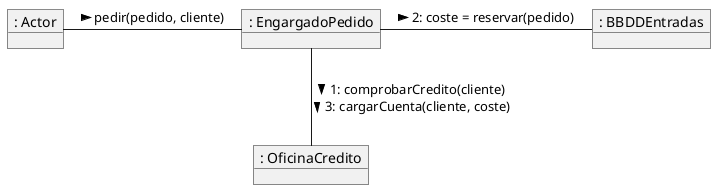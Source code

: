 @startuml "diagramaColaboracion"

object ": Actor" as user
object ": EngargadoPedido" as engargadoPedido
object ": BBDDEntradas" as bbdd
object ": OficinaCredito" as oficinaCredito

user -r- engargadoPedido: pedir(pedido, cliente) >

engargadoPedido -r- bbdd: 2: coste = reservar(pedido) >

engargadoPedido -d- oficinaCredito: >  1: comprobarCredito(cliente) \n 3: cargarCuenta(cliente, coste) >

@enduml
